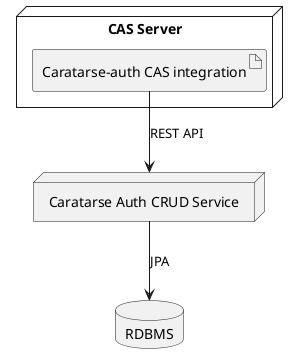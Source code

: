 /*
 * Copyright (C) 2015 Caratarse Auth Team <lucio.benfante@gmail.com>
 *
 * This file is part of Caratarse Auth Model.
 *
 * Licensed under the Apache License, Version 2.0 (the "License");
 * you may not use this file except in compliance with the License.
 * You may obtain a copy of the License at
 *
 *  http://www.apache.org/licenses/LICENSE-2.0
 *
 * Unless required by applicable law or agreed to in writing, software
 * distributed under the License is distributed on an "AS IS" BASIS,
 * WITHOUT WARRANTIES OR CONDITIONS OF ANY KIND, either express or implied.
 * See the License for the specific language governing permissions and
 * limitations under the License.
 */
@startuml
node "CAS Server" as cas {
    artifact "Caratarse-auth CAS integration" as caci
}

node "Caratarse Auth CRUD Service" as cacs

database RDBMS

caci --> cacs: REST API
cacs --> RDBMS: JPA

@enduml